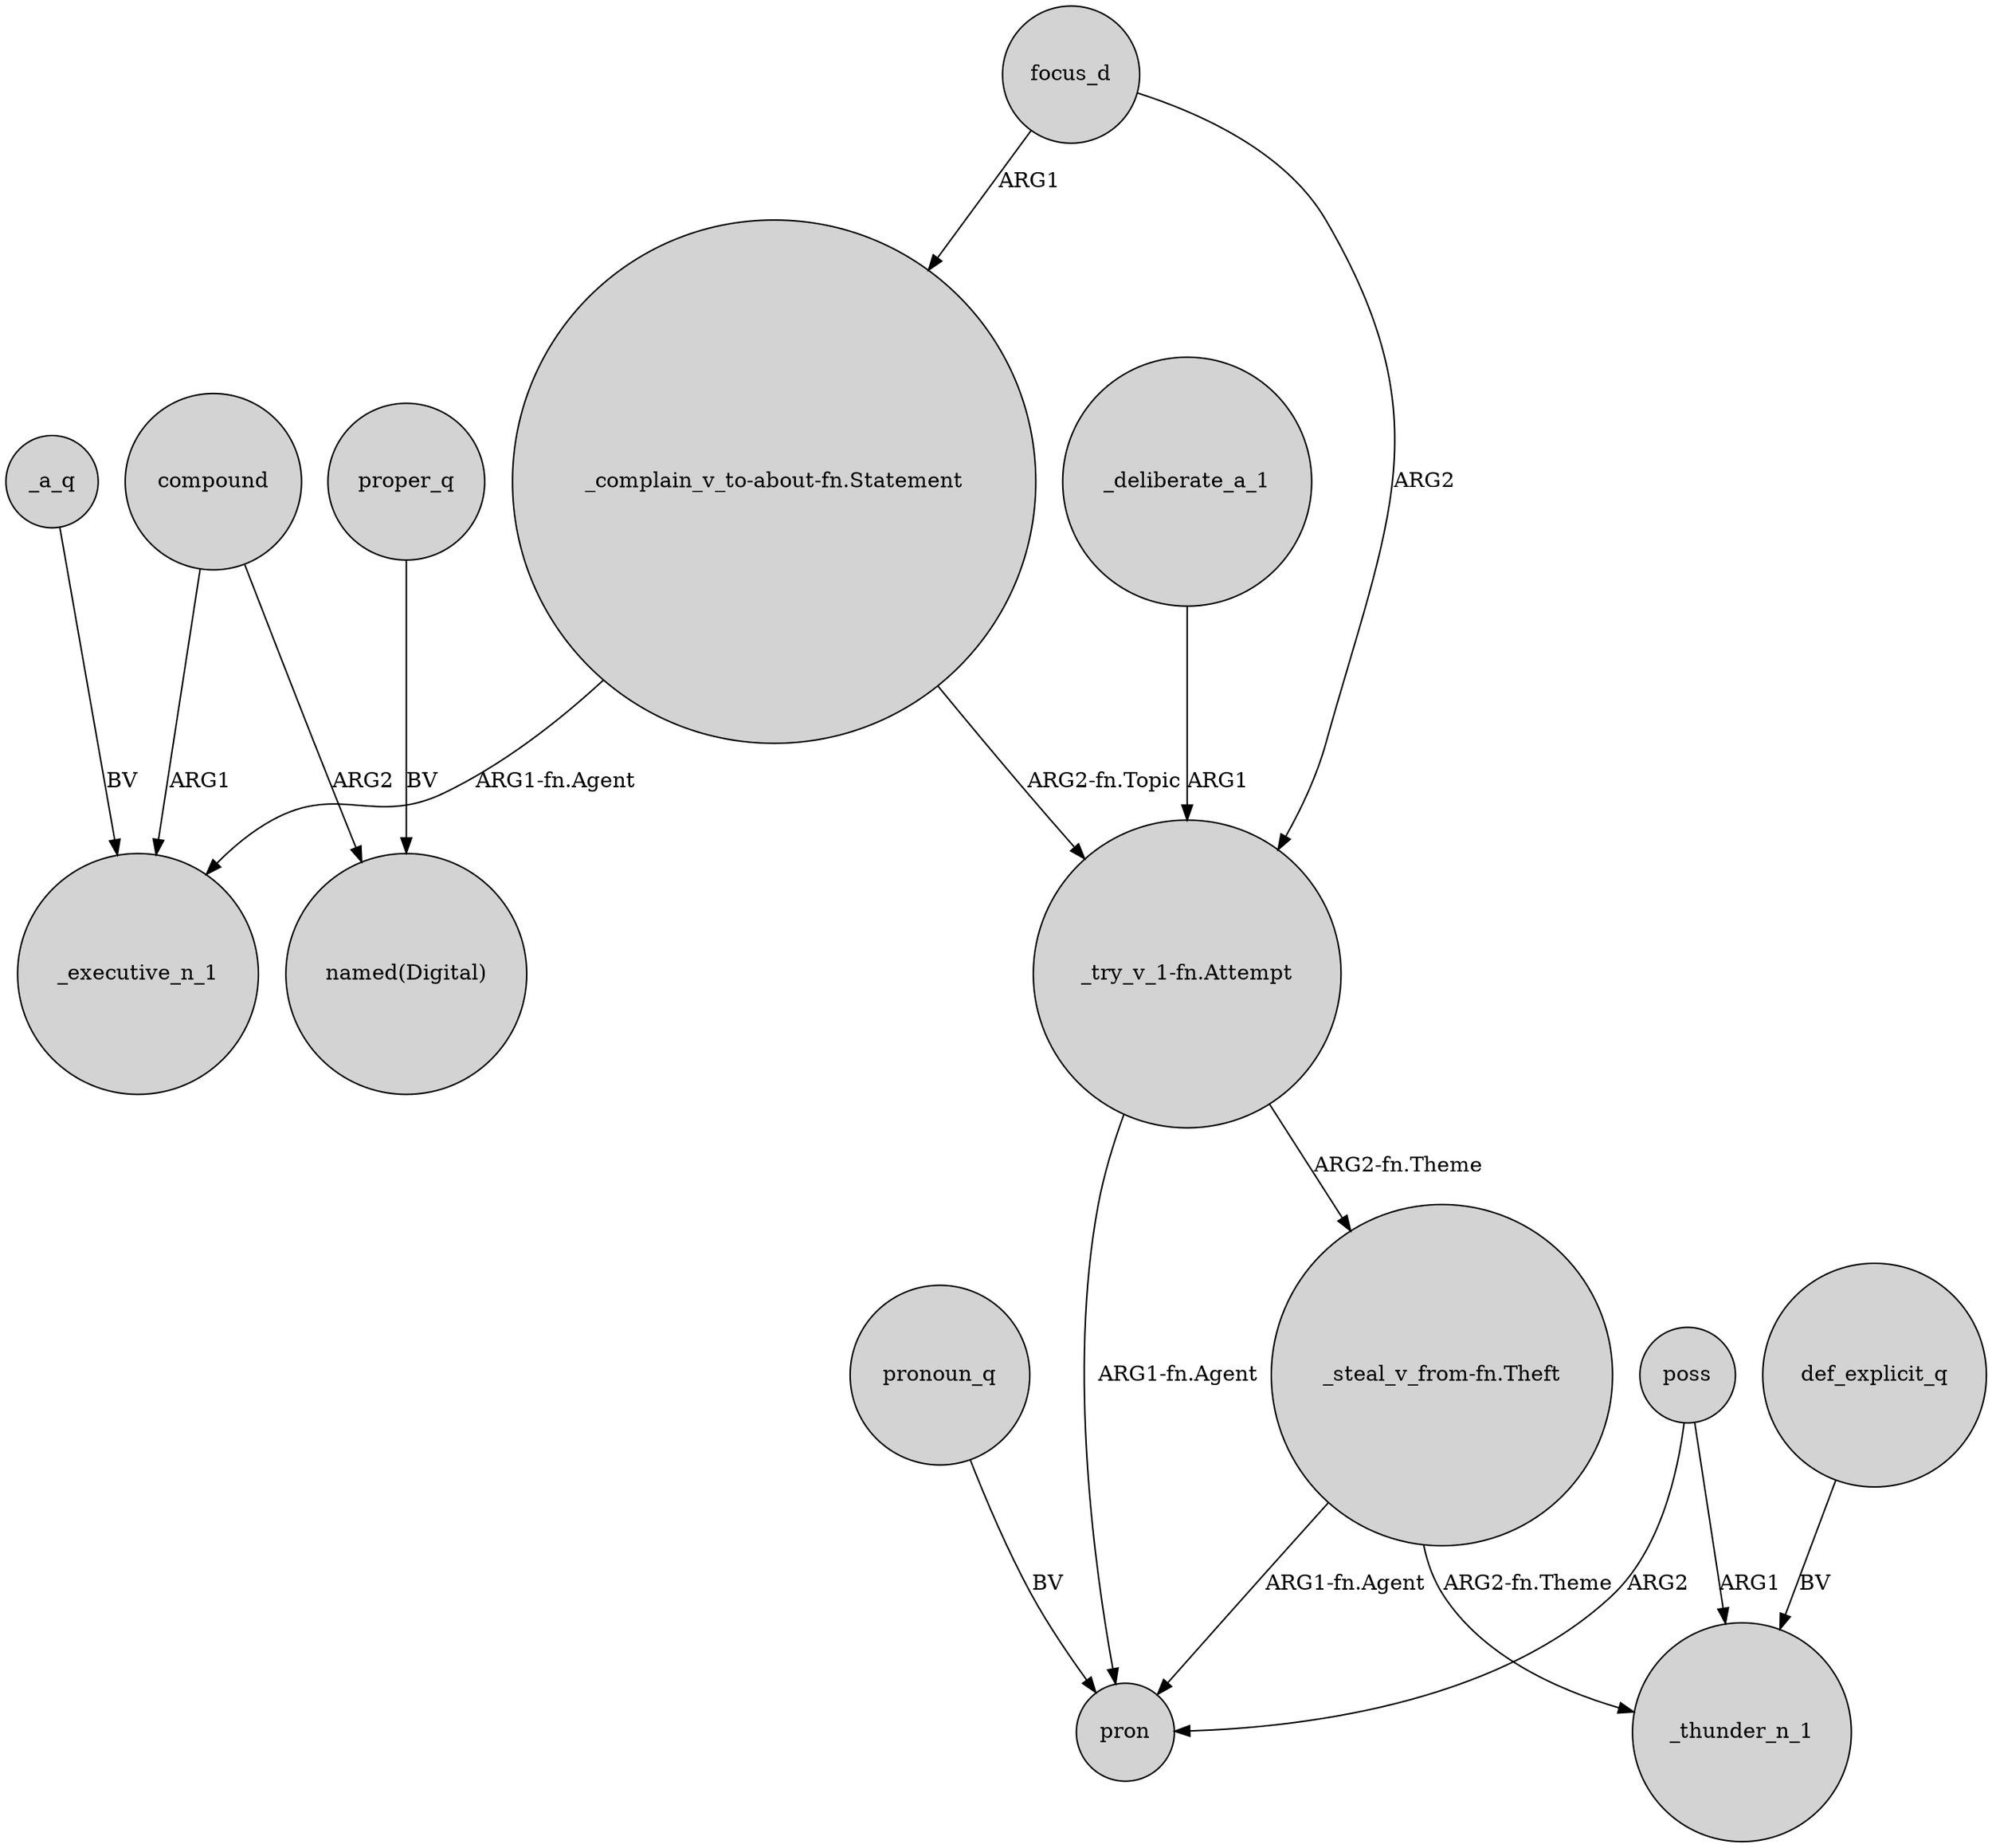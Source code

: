 digraph {
	node [shape=circle style=filled]
	compound -> _executive_n_1 [label=ARG1]
	"_try_v_1-fn.Attempt" -> pron [label="ARG1-fn.Agent"]
	def_explicit_q -> _thunder_n_1 [label=BV]
	poss -> _thunder_n_1 [label=ARG1]
	"_try_v_1-fn.Attempt" -> "_steal_v_from-fn.Theft" [label="ARG2-fn.Theme"]
	proper_q -> "named(Digital)" [label=BV]
	"_complain_v_to-about-fn.Statement" -> "_try_v_1-fn.Attempt" [label="ARG2-fn.Topic"]
	focus_d -> "_try_v_1-fn.Attempt" [label=ARG2]
	poss -> pron [label=ARG2]
	"_steal_v_from-fn.Theft" -> _thunder_n_1 [label="ARG2-fn.Theme"]
	"_complain_v_to-about-fn.Statement" -> _executive_n_1 [label="ARG1-fn.Agent"]
	_a_q -> _executive_n_1 [label=BV]
	focus_d -> "_complain_v_to-about-fn.Statement" [label=ARG1]
	"_steal_v_from-fn.Theft" -> pron [label="ARG1-fn.Agent"]
	_deliberate_a_1 -> "_try_v_1-fn.Attempt" [label=ARG1]
	compound -> "named(Digital)" [label=ARG2]
	pronoun_q -> pron [label=BV]
}
